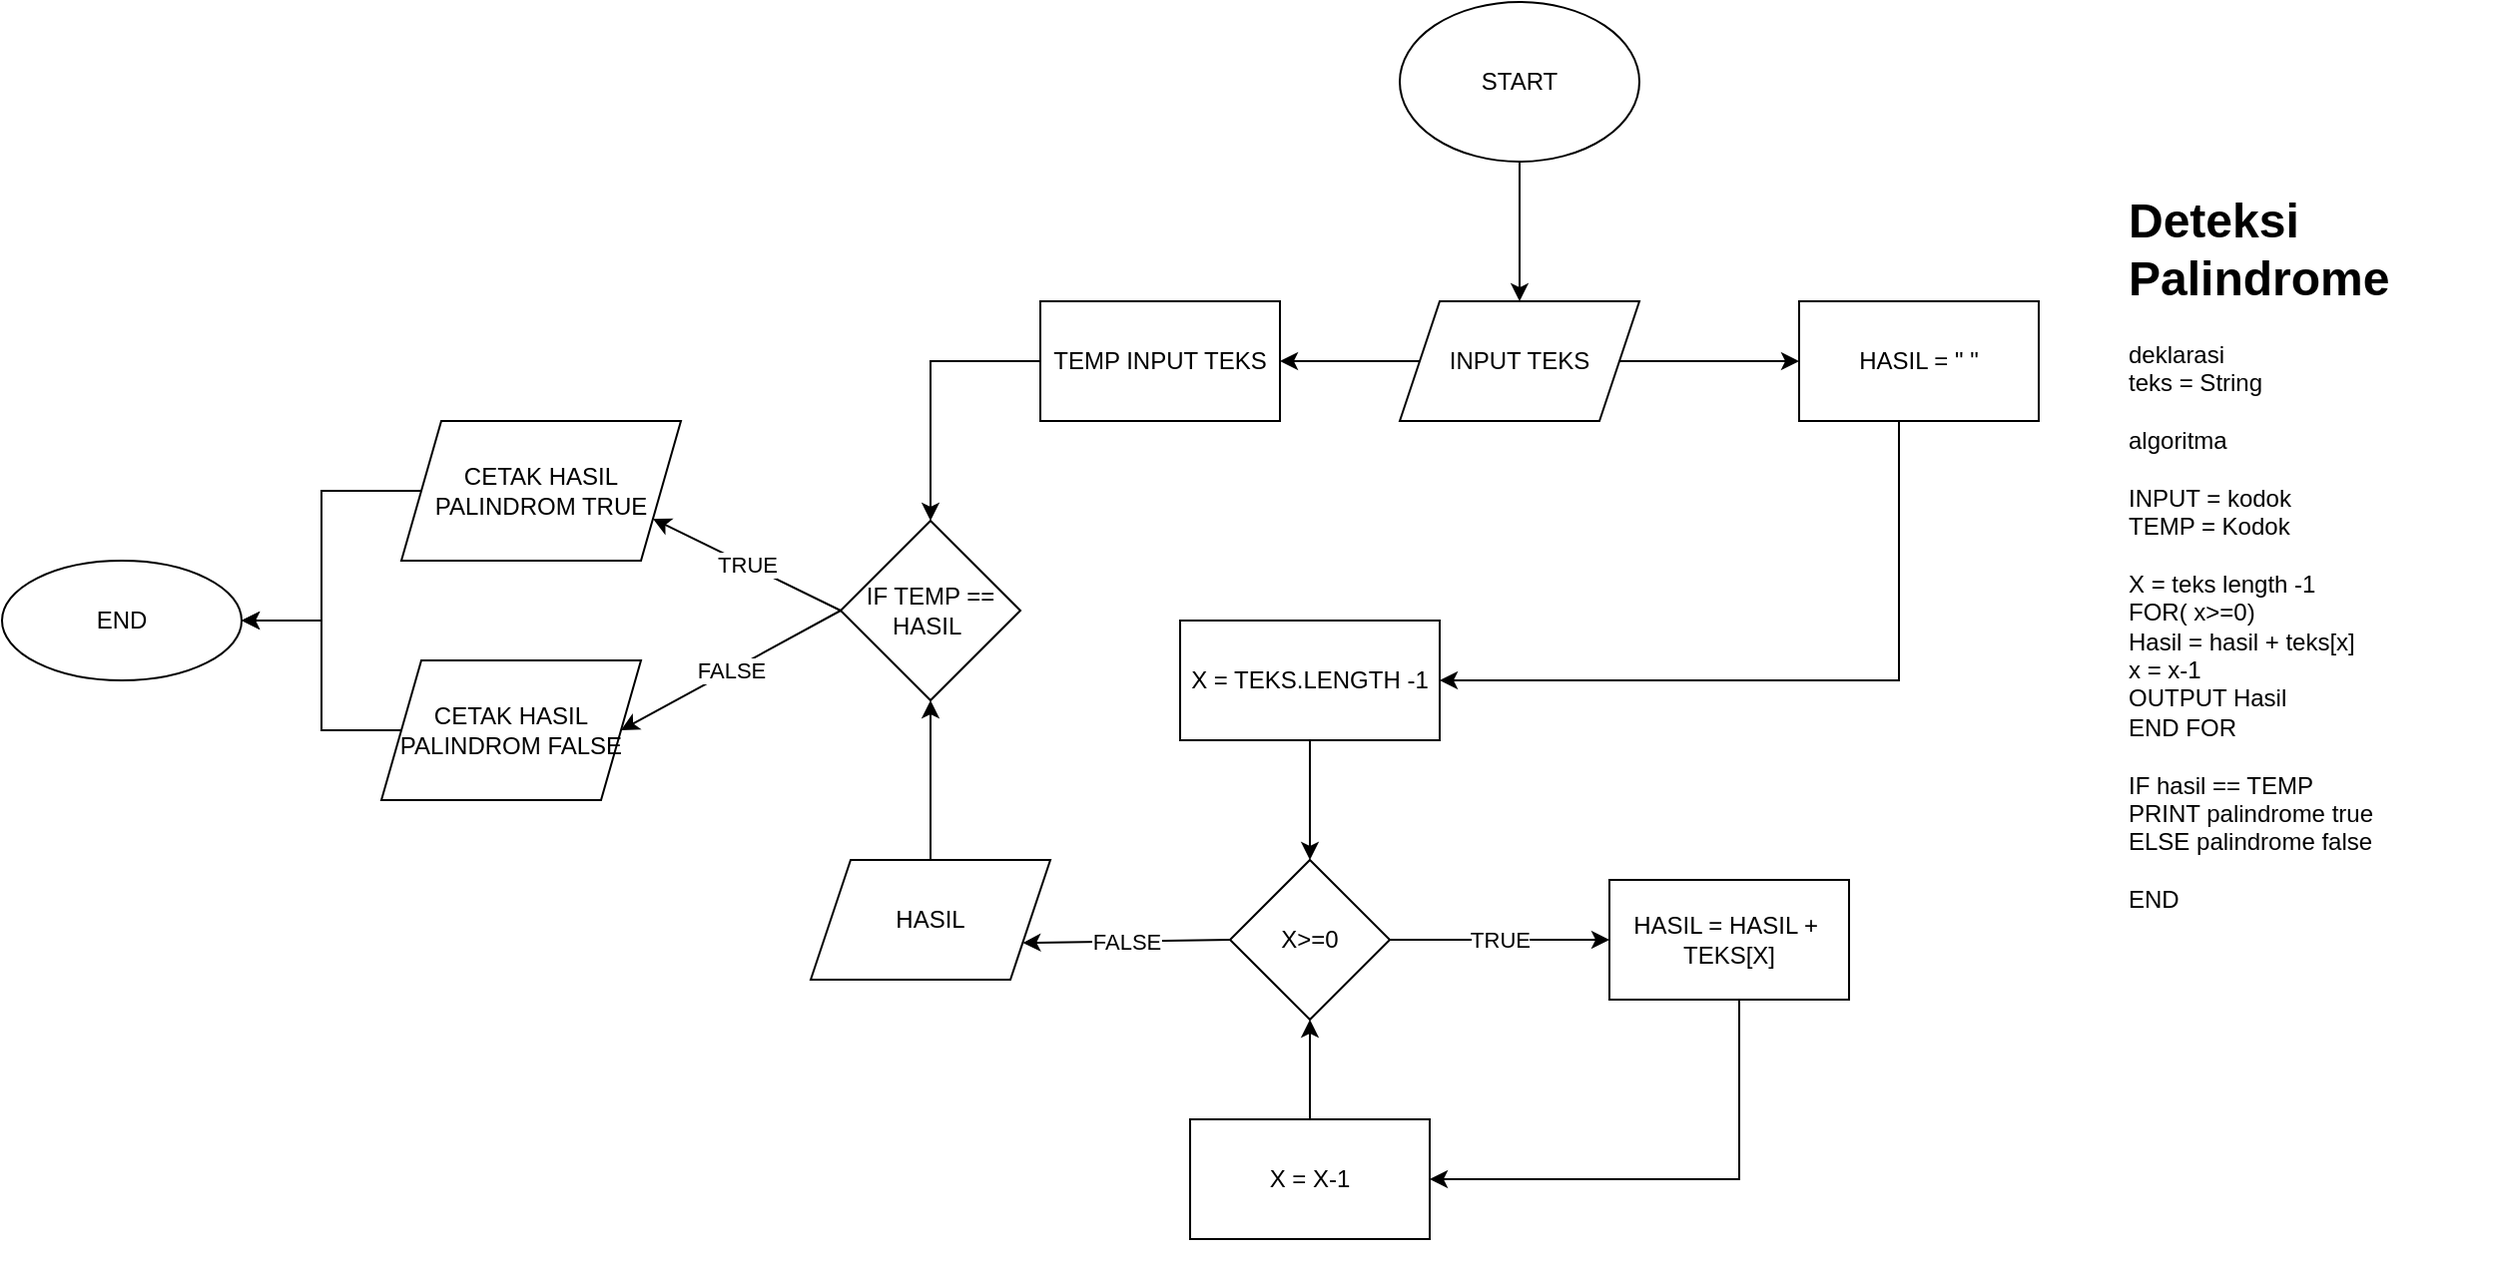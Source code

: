 <mxfile version="20.0.1" type="device"><diagram id="g5N_b7O_YrrkzetVZ-uO" name="Page-1"><mxGraphModel dx="1605" dy="1491" grid="1" gridSize="10" guides="1" tooltips="1" connect="1" arrows="1" fold="1" page="1" pageScale="1" pageWidth="850" pageHeight="1100" math="0" shadow="0"><root><mxCell id="0"/><mxCell id="1" parent="0"/><mxCell id="Ldez6NKmUCEkuROKN2Rs-33" value="" style="edgeStyle=orthogonalEdgeStyle;rounded=0;orthogonalLoop=1;jettySize=auto;html=1;" edge="1" parent="1" source="Ldez6NKmUCEkuROKN2Rs-1" target="Ldez6NKmUCEkuROKN2Rs-2"><mxGeometry relative="1" as="geometry"/></mxCell><mxCell id="Ldez6NKmUCEkuROKN2Rs-1" value="START" style="ellipse;whiteSpace=wrap;html=1;" vertex="1" parent="1"><mxGeometry x="200" y="-30" width="120" height="80" as="geometry"/></mxCell><mxCell id="Ldez6NKmUCEkuROKN2Rs-19" style="edgeStyle=orthogonalEdgeStyle;rounded=0;orthogonalLoop=1;jettySize=auto;html=1;" edge="1" parent="1" source="Ldez6NKmUCEkuROKN2Rs-32" target="Ldez6NKmUCEkuROKN2Rs-22"><mxGeometry relative="1" as="geometry"><mxPoint x="-60" y="240" as="targetPoint"/></mxGeometry></mxCell><mxCell id="Ldez6NKmUCEkuROKN2Rs-39" style="edgeStyle=orthogonalEdgeStyle;rounded=0;orthogonalLoop=1;jettySize=auto;html=1;entryX=1;entryY=0.5;entryDx=0;entryDy=0;" edge="1" parent="1" source="Ldez6NKmUCEkuROKN2Rs-57" target="Ldez6NKmUCEkuROKN2Rs-3"><mxGeometry relative="1" as="geometry"><Array as="points"><mxPoint x="450" y="310"/></Array></mxGeometry></mxCell><mxCell id="Ldez6NKmUCEkuROKN2Rs-41" style="edgeStyle=orthogonalEdgeStyle;rounded=0;orthogonalLoop=1;jettySize=auto;html=1;" edge="1" parent="1" source="Ldez6NKmUCEkuROKN2Rs-2" target="Ldez6NKmUCEkuROKN2Rs-32"><mxGeometry relative="1" as="geometry"/></mxCell><mxCell id="Ldez6NKmUCEkuROKN2Rs-58" value="" style="edgeStyle=orthogonalEdgeStyle;rounded=0;orthogonalLoop=1;jettySize=auto;html=1;" edge="1" parent="1" source="Ldez6NKmUCEkuROKN2Rs-2" target="Ldez6NKmUCEkuROKN2Rs-57"><mxGeometry relative="1" as="geometry"/></mxCell><mxCell id="Ldez6NKmUCEkuROKN2Rs-2" value="INPUT TEKS" style="shape=parallelogram;perimeter=parallelogramPerimeter;whiteSpace=wrap;html=1;fixedSize=1;" vertex="1" parent="1"><mxGeometry x="200" y="120" width="120" height="60" as="geometry"/></mxCell><mxCell id="Ldez6NKmUCEkuROKN2Rs-6" value="" style="edgeStyle=orthogonalEdgeStyle;rounded=0;orthogonalLoop=1;jettySize=auto;html=1;" edge="1" parent="1" source="Ldez6NKmUCEkuROKN2Rs-3" target="Ldez6NKmUCEkuROKN2Rs-5"><mxGeometry relative="1" as="geometry"/></mxCell><mxCell id="Ldez6NKmUCEkuROKN2Rs-3" value="X = TEKS.LENGTH -1" style="whiteSpace=wrap;html=1;" vertex="1" parent="1"><mxGeometry x="90" y="280" width="130" height="60" as="geometry"/></mxCell><mxCell id="Ldez6NKmUCEkuROKN2Rs-5" value="X&amp;gt;=0" style="rhombus;whiteSpace=wrap;html=1;" vertex="1" parent="1"><mxGeometry x="115" y="400" width="80" height="80" as="geometry"/></mxCell><mxCell id="Ldez6NKmUCEkuROKN2Rs-42" style="edgeStyle=orthogonalEdgeStyle;rounded=0;orthogonalLoop=1;jettySize=auto;html=1;" edge="1" parent="1" source="Ldez6NKmUCEkuROKN2Rs-7" target="Ldez6NKmUCEkuROKN2Rs-5"><mxGeometry relative="1" as="geometry"/></mxCell><mxCell id="Ldez6NKmUCEkuROKN2Rs-7" value="X = X-1" style="whiteSpace=wrap;html=1;" vertex="1" parent="1"><mxGeometry x="95" y="530" width="120" height="60" as="geometry"/></mxCell><mxCell id="Ldez6NKmUCEkuROKN2Rs-11" style="edgeStyle=orthogonalEdgeStyle;rounded=0;orthogonalLoop=1;jettySize=auto;html=1;entryX=1;entryY=0.5;entryDx=0;entryDy=0;" edge="1" parent="1" source="Ldez6NKmUCEkuROKN2Rs-9" target="Ldez6NKmUCEkuROKN2Rs-7"><mxGeometry relative="1" as="geometry"><Array as="points"><mxPoint x="370" y="560"/></Array></mxGeometry></mxCell><mxCell id="Ldez6NKmUCEkuROKN2Rs-9" value="HASIL = HASIL +&amp;nbsp; TEKS[X]" style="whiteSpace=wrap;html=1;" vertex="1" parent="1"><mxGeometry x="305" y="410" width="120" height="60" as="geometry"/></mxCell><mxCell id="Ldez6NKmUCEkuROKN2Rs-18" value="" style="edgeStyle=orthogonalEdgeStyle;rounded=0;orthogonalLoop=1;jettySize=auto;html=1;entryX=0.5;entryY=1;entryDx=0;entryDy=0;" edge="1" parent="1" source="Ldez6NKmUCEkuROKN2Rs-12" target="Ldez6NKmUCEkuROKN2Rs-22"><mxGeometry relative="1" as="geometry"><mxPoint x="-60" y="300" as="targetPoint"/></mxGeometry></mxCell><mxCell id="Ldez6NKmUCEkuROKN2Rs-12" value="HASIL" style="shape=parallelogram;perimeter=parallelogramPerimeter;whiteSpace=wrap;html=1;fixedSize=1;" vertex="1" parent="1"><mxGeometry x="-95" y="400" width="120" height="60" as="geometry"/></mxCell><mxCell id="Ldez6NKmUCEkuROKN2Rs-22" value="IF TEMP == HASIL&amp;nbsp;" style="rhombus;whiteSpace=wrap;html=1;" vertex="1" parent="1"><mxGeometry x="-80" y="230" width="90" height="90" as="geometry"/></mxCell><mxCell id="Ldez6NKmUCEkuROKN2Rs-31" style="edgeStyle=orthogonalEdgeStyle;rounded=0;orthogonalLoop=1;jettySize=auto;html=1;entryX=1;entryY=0.5;entryDx=0;entryDy=0;" edge="1" parent="1" source="Ldez6NKmUCEkuROKN2Rs-23" target="Ldez6NKmUCEkuROKN2Rs-29"><mxGeometry relative="1" as="geometry"/></mxCell><mxCell id="Ldez6NKmUCEkuROKN2Rs-23" value="CETAK HASIL PALINDROM TRUE" style="shape=parallelogram;perimeter=parallelogramPerimeter;whiteSpace=wrap;html=1;fixedSize=1;" vertex="1" parent="1"><mxGeometry x="-300" y="180" width="140" height="70" as="geometry"/></mxCell><mxCell id="Ldez6NKmUCEkuROKN2Rs-30" value="" style="edgeStyle=orthogonalEdgeStyle;rounded=0;orthogonalLoop=1;jettySize=auto;html=1;" edge="1" parent="1" source="Ldez6NKmUCEkuROKN2Rs-27" target="Ldez6NKmUCEkuROKN2Rs-29"><mxGeometry relative="1" as="geometry"><Array as="points"><mxPoint x="-340" y="335"/><mxPoint x="-340" y="280"/></Array></mxGeometry></mxCell><mxCell id="Ldez6NKmUCEkuROKN2Rs-27" value="CETAK HASIL PALINDROM FALSE" style="shape=parallelogram;perimeter=parallelogramPerimeter;whiteSpace=wrap;html=1;fixedSize=1;" vertex="1" parent="1"><mxGeometry x="-310" y="300" width="130" height="70" as="geometry"/></mxCell><mxCell id="Ldez6NKmUCEkuROKN2Rs-29" value="END" style="ellipse;whiteSpace=wrap;html=1;" vertex="1" parent="1"><mxGeometry x="-500" y="250" width="120" height="60" as="geometry"/></mxCell><mxCell id="Ldez6NKmUCEkuROKN2Rs-32" value="TEMP INPUT TEKS" style="whiteSpace=wrap;html=1;" vertex="1" parent="1"><mxGeometry x="20" y="120" width="120" height="60" as="geometry"/></mxCell><mxCell id="Ldez6NKmUCEkuROKN2Rs-45" value="" style="endArrow=classic;html=1;rounded=0;exitX=0;exitY=0.5;exitDx=0;exitDy=0;entryX=1;entryY=0.5;entryDx=0;entryDy=0;" edge="1" parent="1" source="Ldez6NKmUCEkuROKN2Rs-22" target="Ldez6NKmUCEkuROKN2Rs-27"><mxGeometry relative="1" as="geometry"><mxPoint x="-170" y="420" as="sourcePoint"/><mxPoint x="-70" y="420" as="targetPoint"/></mxGeometry></mxCell><mxCell id="Ldez6NKmUCEkuROKN2Rs-46" value="FALSE" style="edgeLabel;resizable=0;html=1;align=center;verticalAlign=middle;" connectable="0" vertex="1" parent="Ldez6NKmUCEkuROKN2Rs-45"><mxGeometry relative="1" as="geometry"/></mxCell><mxCell id="Ldez6NKmUCEkuROKN2Rs-49" value="" style="endArrow=classic;html=1;rounded=0;exitX=0;exitY=0.5;exitDx=0;exitDy=0;entryX=1;entryY=0.75;entryDx=0;entryDy=0;" edge="1" parent="1" source="Ldez6NKmUCEkuROKN2Rs-22" target="Ldez6NKmUCEkuROKN2Rs-23"><mxGeometry relative="1" as="geometry"><mxPoint x="-200" y="420" as="sourcePoint"/><mxPoint x="-40" y="420" as="targetPoint"/></mxGeometry></mxCell><mxCell id="Ldez6NKmUCEkuROKN2Rs-50" value="TRUE" style="edgeLabel;resizable=0;html=1;align=center;verticalAlign=middle;" connectable="0" vertex="1" parent="Ldez6NKmUCEkuROKN2Rs-49"><mxGeometry relative="1" as="geometry"/></mxCell><mxCell id="Ldez6NKmUCEkuROKN2Rs-53" value="TRUE" style="endArrow=classic;html=1;rounded=0;exitX=1;exitY=0.5;exitDx=0;exitDy=0;entryX=0;entryY=0.5;entryDx=0;entryDy=0;" edge="1" parent="1" source="Ldez6NKmUCEkuROKN2Rs-5" target="Ldez6NKmUCEkuROKN2Rs-9"><mxGeometry relative="1" as="geometry"><mxPoint x="190" y="400" as="sourcePoint"/><mxPoint x="290" y="400" as="targetPoint"/></mxGeometry></mxCell><mxCell id="Ldez6NKmUCEkuROKN2Rs-54" value="TRUE" style="edgeLabel;resizable=0;html=1;align=center;verticalAlign=middle;" connectable="0" vertex="1" parent="Ldez6NKmUCEkuROKN2Rs-53"><mxGeometry relative="1" as="geometry"/></mxCell><mxCell id="Ldez6NKmUCEkuROKN2Rs-55" value="" style="endArrow=classic;html=1;rounded=0;exitX=0;exitY=0.5;exitDx=0;exitDy=0;entryX=1;entryY=0.75;entryDx=0;entryDy=0;" edge="1" parent="1" source="Ldez6NKmUCEkuROKN2Rs-5" target="Ldez6NKmUCEkuROKN2Rs-12"><mxGeometry relative="1" as="geometry"><mxPoint x="-20" y="400" as="sourcePoint"/><mxPoint x="60" y="460" as="targetPoint"/></mxGeometry></mxCell><mxCell id="Ldez6NKmUCEkuROKN2Rs-56" value="FALSE" style="edgeLabel;resizable=0;html=1;align=center;verticalAlign=middle;" connectable="0" vertex="1" parent="Ldez6NKmUCEkuROKN2Rs-55"><mxGeometry relative="1" as="geometry"/></mxCell><mxCell id="Ldez6NKmUCEkuROKN2Rs-57" value="HASIL = &quot; &quot;" style="whiteSpace=wrap;html=1;" vertex="1" parent="1"><mxGeometry x="400" y="120" width="120" height="60" as="geometry"/></mxCell><mxCell id="Ldez6NKmUCEkuROKN2Rs-59" value="&lt;h1&gt;Deteksi Palindrome&lt;/h1&gt;&lt;div&gt;deklarasi&amp;nbsp;&lt;/div&gt;&lt;div&gt;teks = String&lt;/div&gt;&lt;div&gt;&lt;br&gt;&lt;/div&gt;&lt;div&gt;algoritma&lt;/div&gt;&lt;div&gt;&lt;br&gt;&lt;/div&gt;&lt;div&gt;INPUT = kodok&lt;/div&gt;&lt;div&gt;TEMP = Kodok&lt;/div&gt;&lt;div&gt;&lt;br&gt;&lt;/div&gt;&lt;div&gt;X = teks length -1&lt;/div&gt;&lt;div&gt;FOR( x&amp;gt;=0)&lt;/div&gt;&lt;div&gt;Hasil = hasil + teks[x]&lt;/div&gt;&lt;div&gt;x = x-1&lt;/div&gt;&lt;div&gt;OUTPUT Hasil&lt;/div&gt;&lt;div&gt;END FOR&lt;/div&gt;&lt;div&gt;&lt;br&gt;&lt;/div&gt;&lt;div&gt;IF hasil == TEMP&lt;/div&gt;&lt;div&gt;PRINT palindrome true&lt;/div&gt;&lt;div&gt;ELSE palindrome false&lt;/div&gt;&lt;div&gt;&lt;br&gt;&lt;/div&gt;&lt;div&gt;END&lt;/div&gt;" style="text;html=1;strokeColor=none;fillColor=none;spacing=5;spacingTop=-20;whiteSpace=wrap;overflow=hidden;rounded=0;" vertex="1" parent="1"><mxGeometry x="560" y="60" width="190" height="540" as="geometry"/></mxCell></root></mxGraphModel></diagram></mxfile>
